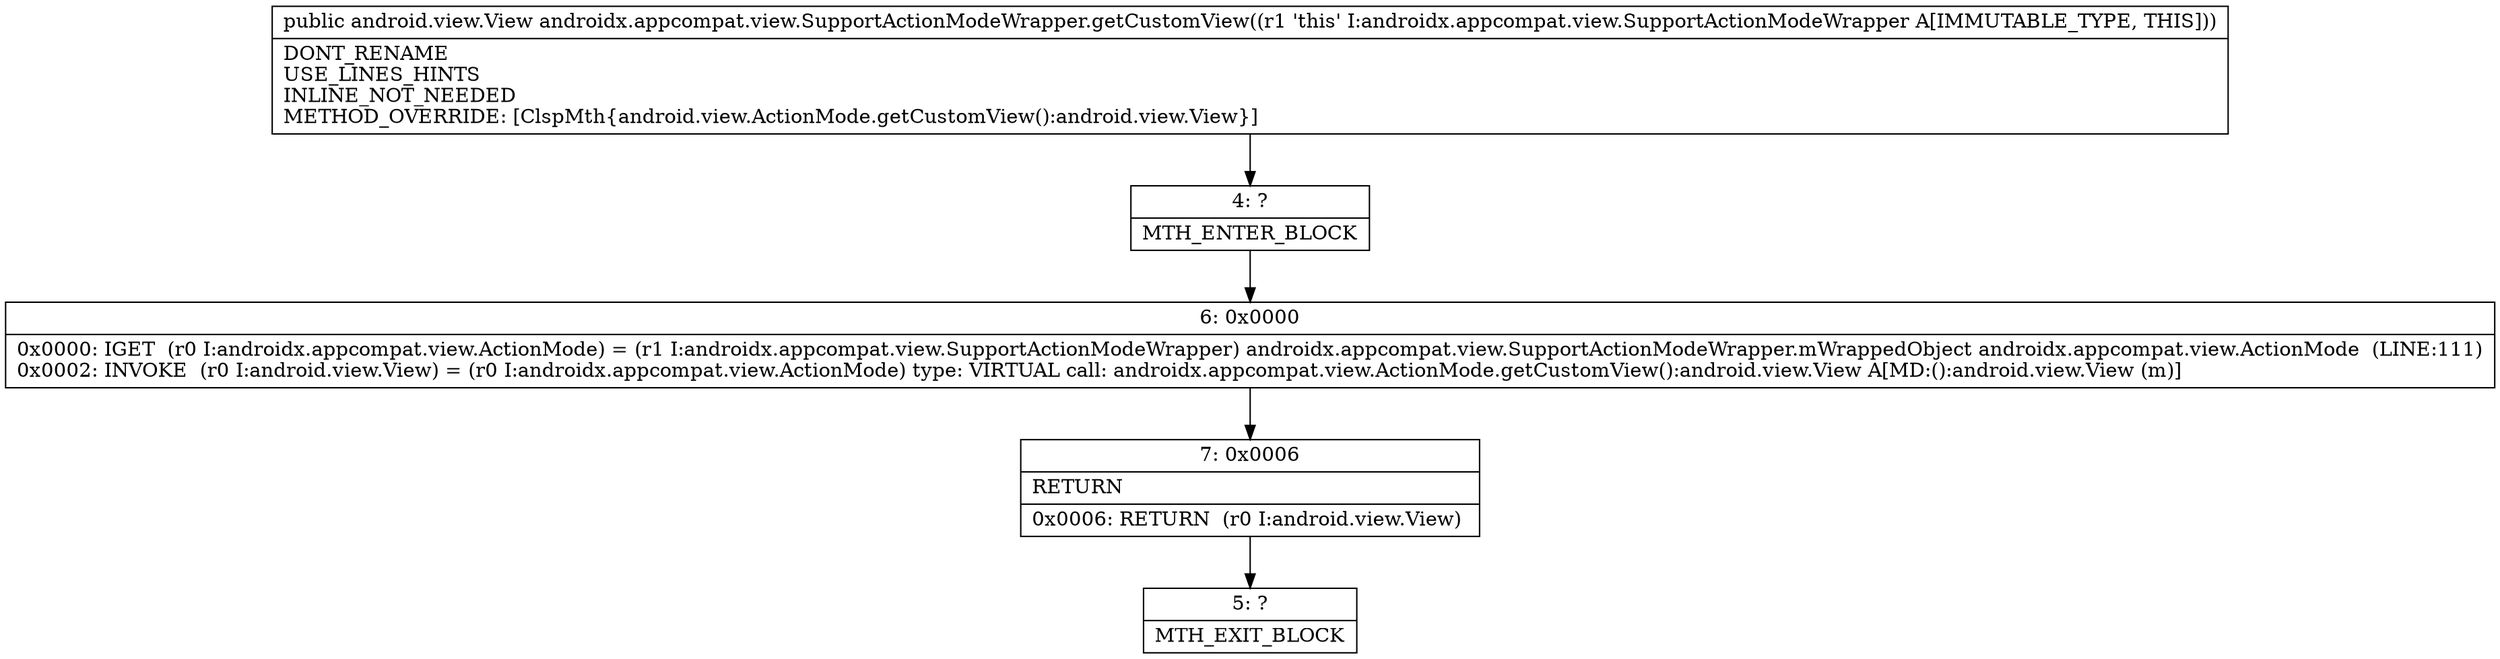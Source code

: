 digraph "CFG forandroidx.appcompat.view.SupportActionModeWrapper.getCustomView()Landroid\/view\/View;" {
Node_4 [shape=record,label="{4\:\ ?|MTH_ENTER_BLOCK\l}"];
Node_6 [shape=record,label="{6\:\ 0x0000|0x0000: IGET  (r0 I:androidx.appcompat.view.ActionMode) = (r1 I:androidx.appcompat.view.SupportActionModeWrapper) androidx.appcompat.view.SupportActionModeWrapper.mWrappedObject androidx.appcompat.view.ActionMode  (LINE:111)\l0x0002: INVOKE  (r0 I:android.view.View) = (r0 I:androidx.appcompat.view.ActionMode) type: VIRTUAL call: androidx.appcompat.view.ActionMode.getCustomView():android.view.View A[MD:():android.view.View (m)]\l}"];
Node_7 [shape=record,label="{7\:\ 0x0006|RETURN\l|0x0006: RETURN  (r0 I:android.view.View) \l}"];
Node_5 [shape=record,label="{5\:\ ?|MTH_EXIT_BLOCK\l}"];
MethodNode[shape=record,label="{public android.view.View androidx.appcompat.view.SupportActionModeWrapper.getCustomView((r1 'this' I:androidx.appcompat.view.SupportActionModeWrapper A[IMMUTABLE_TYPE, THIS]))  | DONT_RENAME\lUSE_LINES_HINTS\lINLINE_NOT_NEEDED\lMETHOD_OVERRIDE: [ClspMth\{android.view.ActionMode.getCustomView():android.view.View\}]\l}"];
MethodNode -> Node_4;Node_4 -> Node_6;
Node_6 -> Node_7;
Node_7 -> Node_5;
}

